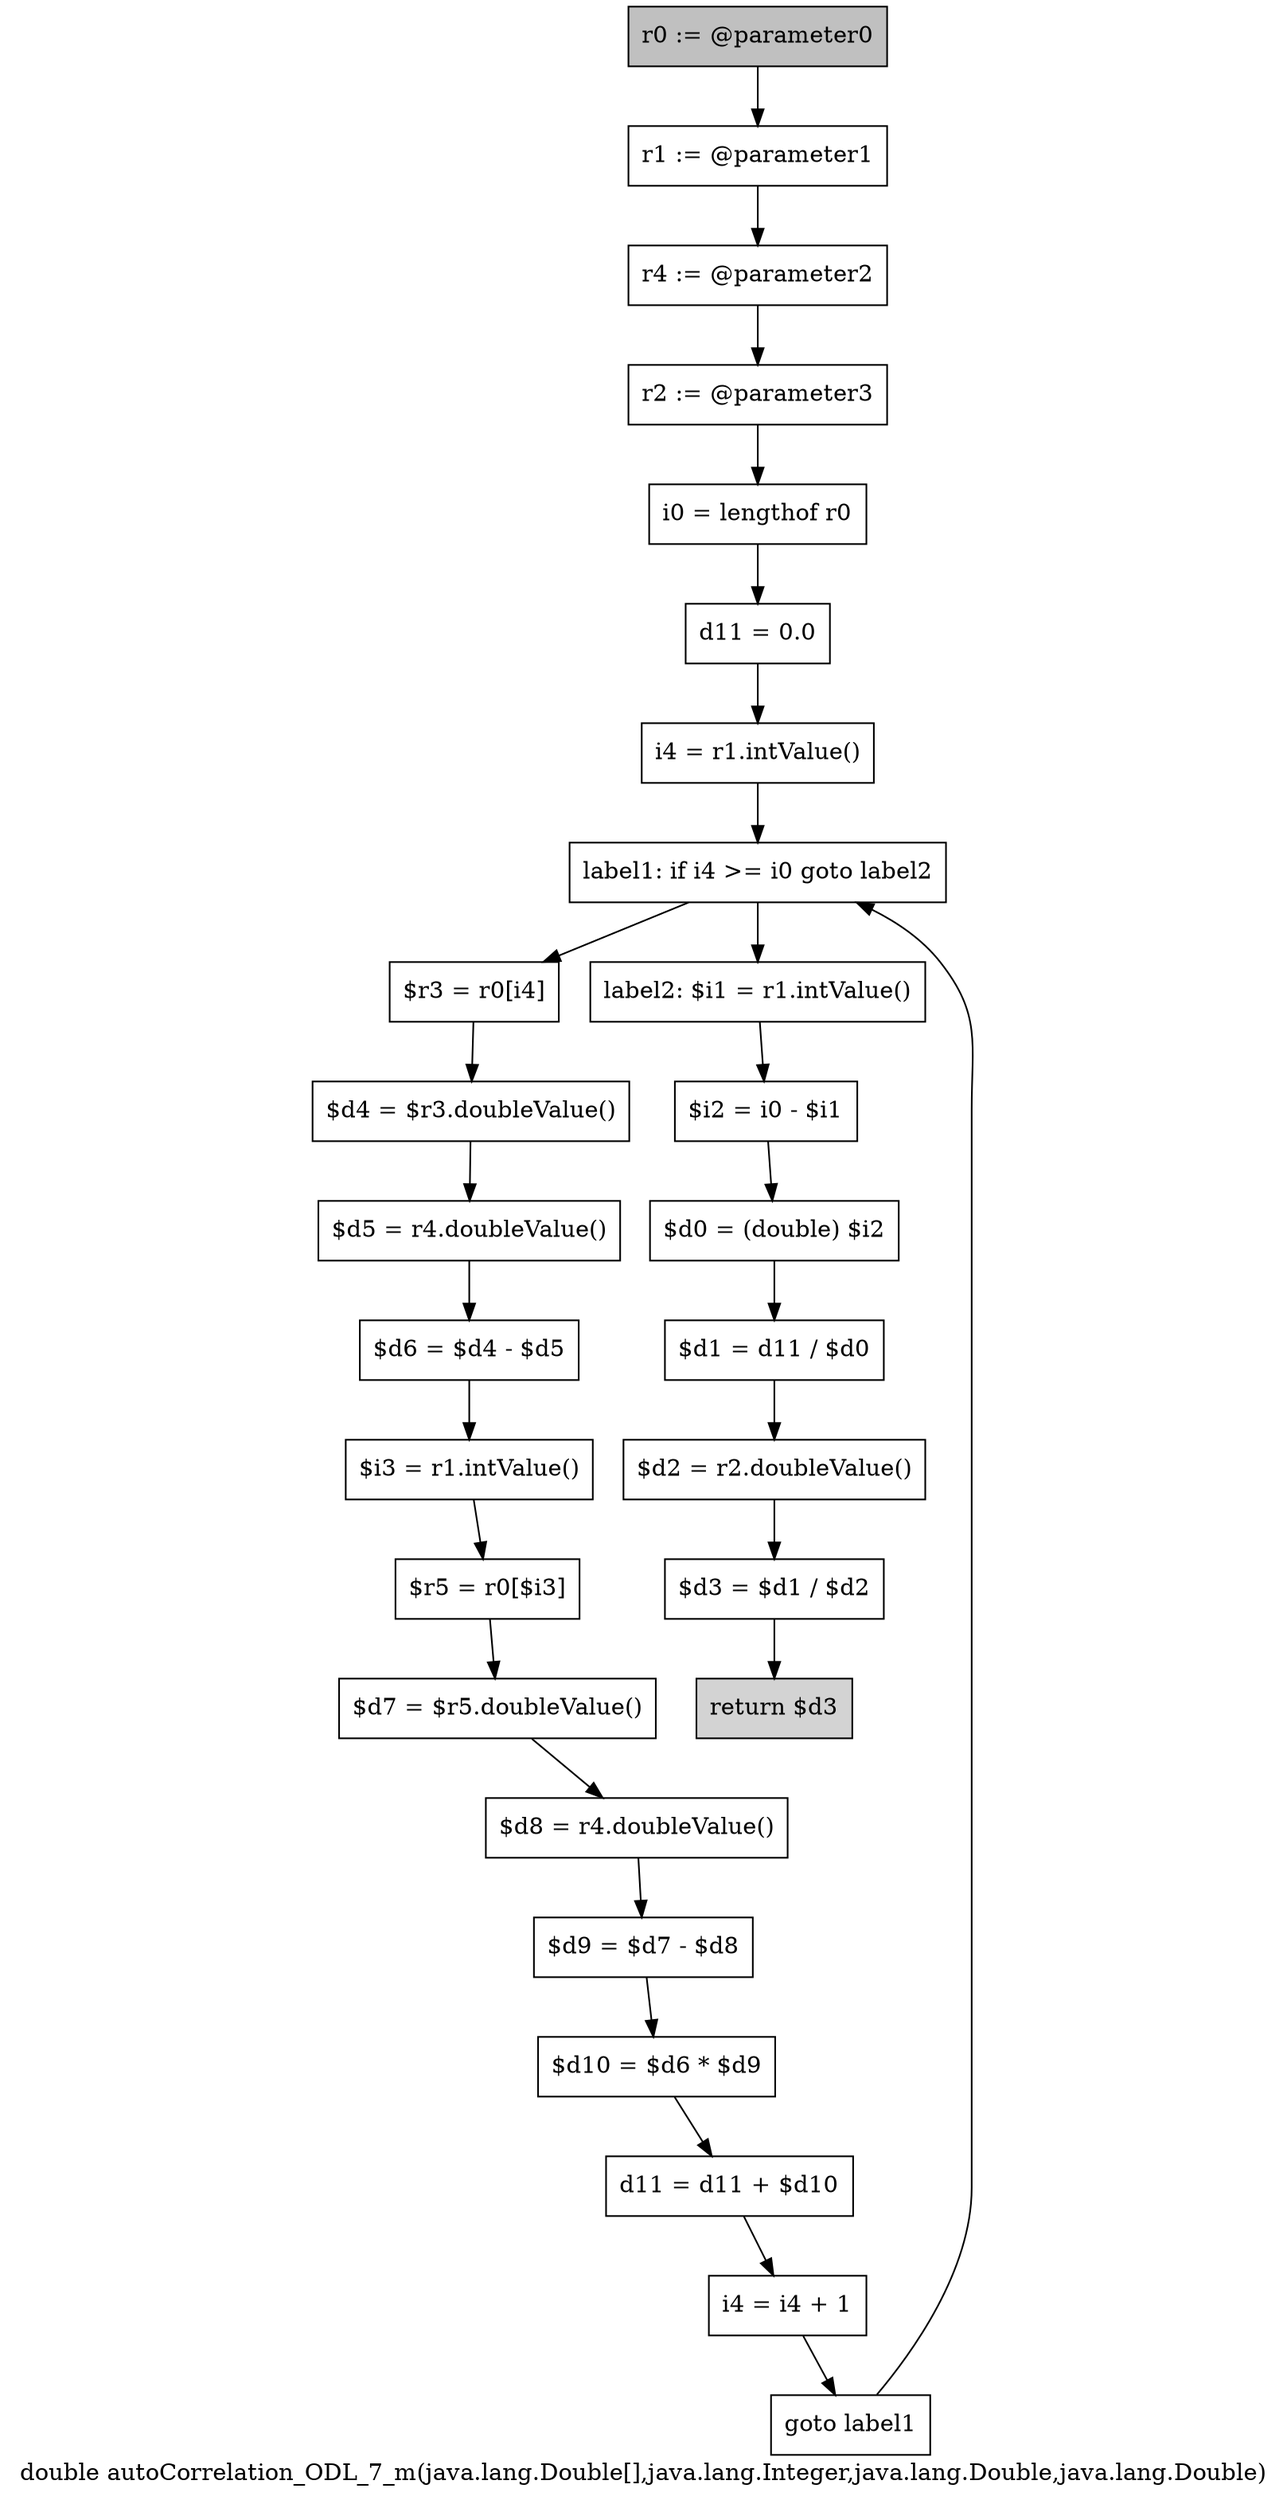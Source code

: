 digraph "double autoCorrelation_ODL_7_m(java.lang.Double[],java.lang.Integer,java.lang.Double,java.lang.Double)" {
    label="double autoCorrelation_ODL_7_m(java.lang.Double[],java.lang.Integer,java.lang.Double,java.lang.Double)";
    node [shape=box];
    "0" [style=filled,fillcolor=gray,label="r0 := @parameter0",];
    "1" [label="r1 := @parameter1",];
    "0"->"1";
    "2" [label="r4 := @parameter2",];
    "1"->"2";
    "3" [label="r2 := @parameter3",];
    "2"->"3";
    "4" [label="i0 = lengthof r0",];
    "3"->"4";
    "5" [label="d11 = 0.0",];
    "4"->"5";
    "6" [label="i4 = r1.intValue()",];
    "5"->"6";
    "7" [label="label1: if i4 >= i0 goto label2",];
    "6"->"7";
    "8" [label="$r3 = r0[i4]",];
    "7"->"8";
    "21" [label="label2: $i1 = r1.intValue()",];
    "7"->"21";
    "9" [label="$d4 = $r3.doubleValue()",];
    "8"->"9";
    "10" [label="$d5 = r4.doubleValue()",];
    "9"->"10";
    "11" [label="$d6 = $d4 - $d5",];
    "10"->"11";
    "12" [label="$i3 = r1.intValue()",];
    "11"->"12";
    "13" [label="$r5 = r0[$i3]",];
    "12"->"13";
    "14" [label="$d7 = $r5.doubleValue()",];
    "13"->"14";
    "15" [label="$d8 = r4.doubleValue()",];
    "14"->"15";
    "16" [label="$d9 = $d7 - $d8",];
    "15"->"16";
    "17" [label="$d10 = $d6 * $d9",];
    "16"->"17";
    "18" [label="d11 = d11 + $d10",];
    "17"->"18";
    "19" [label="i4 = i4 + 1",];
    "18"->"19";
    "20" [label="goto label1",];
    "19"->"20";
    "20"->"7";
    "22" [label="$i2 = i0 - $i1",];
    "21"->"22";
    "23" [label="$d0 = (double) $i2",];
    "22"->"23";
    "24" [label="$d1 = d11 / $d0",];
    "23"->"24";
    "25" [label="$d2 = r2.doubleValue()",];
    "24"->"25";
    "26" [label="$d3 = $d1 / $d2",];
    "25"->"26";
    "27" [style=filled,fillcolor=lightgray,label="return $d3",];
    "26"->"27";
}
